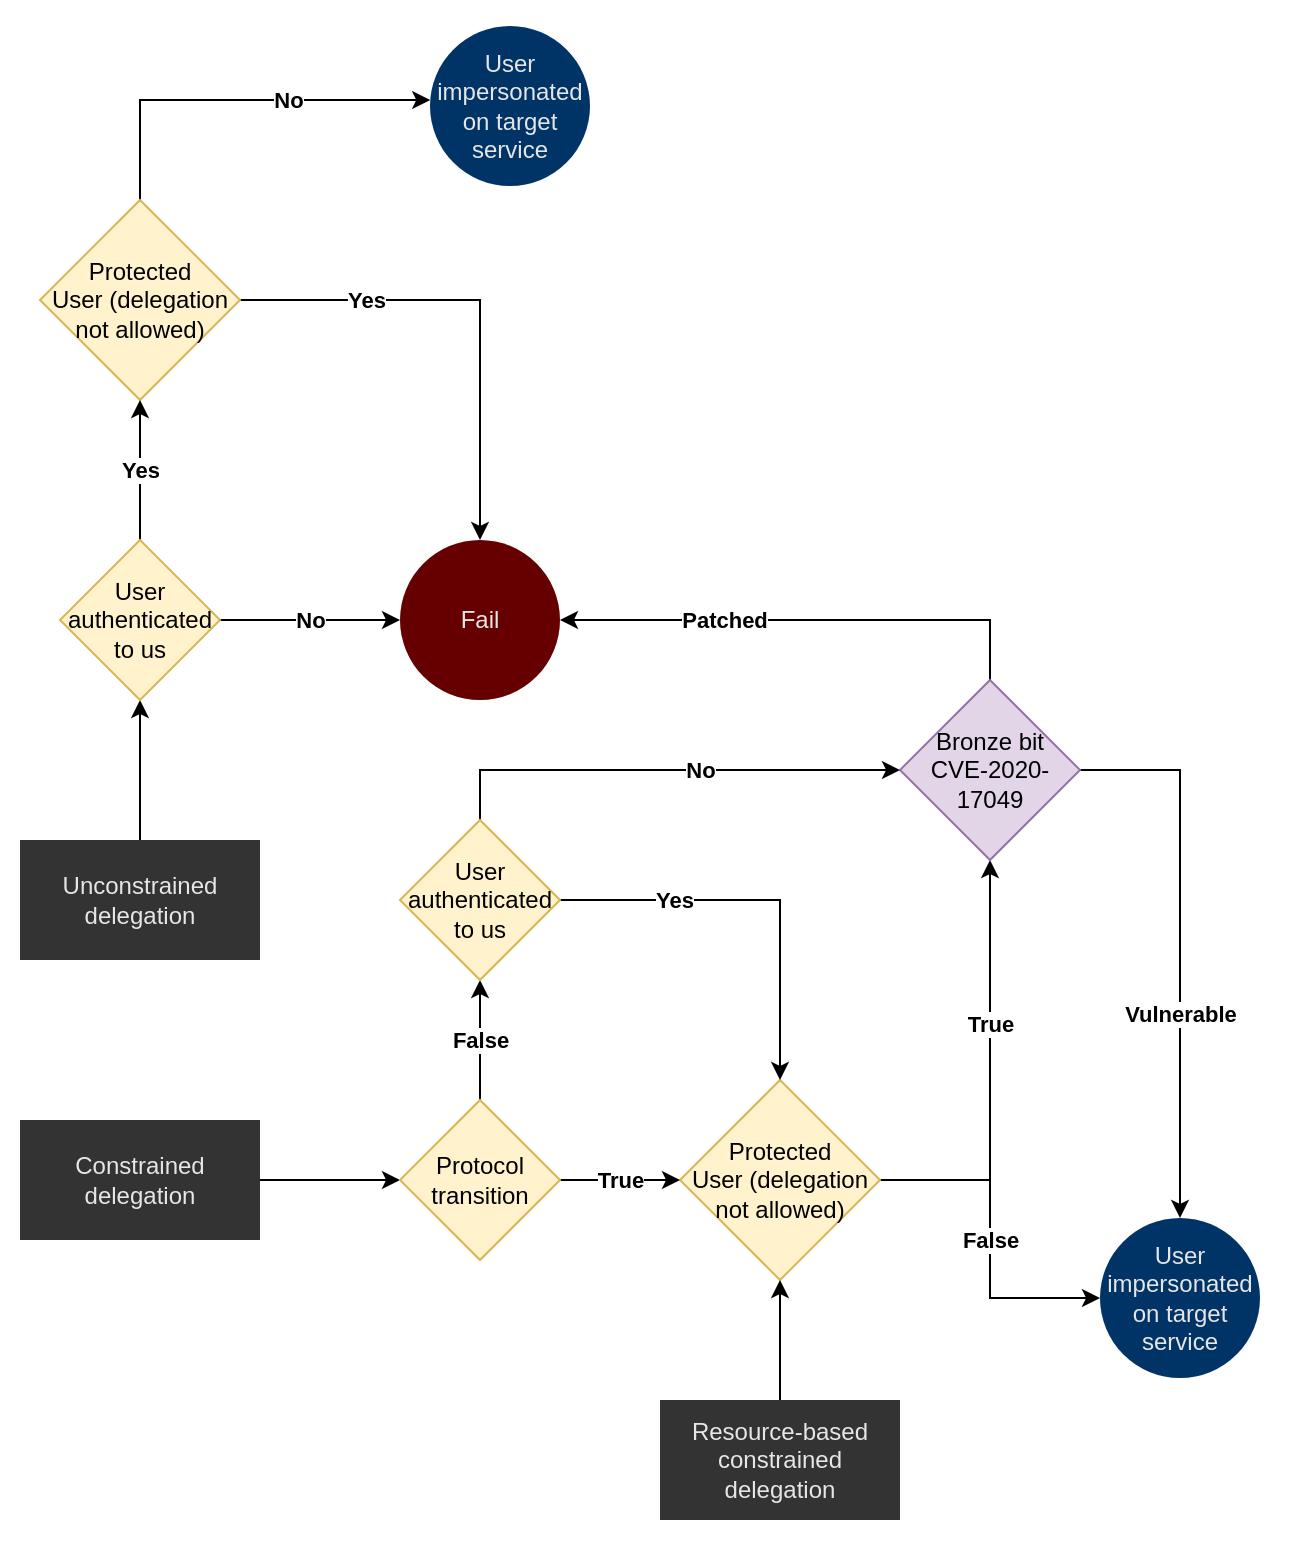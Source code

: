 <mxfile version="12.3.2" type="device" pages="1"><diagram id="QHThLQ6WT4ncTDJEsB_Q" name="Page-1"><mxGraphModel dx="649" dy="2099" grid="1" gridSize="10" guides="0" tooltips="1" connect="1" arrows="1" fold="1" page="0" pageScale="1" pageWidth="850" pageHeight="1100" math="0" shadow="0"><root><mxCell id="0"/><mxCell id="1" parent="0"/><mxCell id="sr624WsCKvVyS31pdDDI-1" value="" style="rounded=0;whiteSpace=wrap;html=1;strokeColor=none;" vertex="1" parent="1"><mxGeometry x="40" y="-190" width="644" height="778" as="geometry"/></mxCell><mxCell id="DYRgLd9VWcuehTXQiBJY-5" value="" style="edgeStyle=orthogonalEdgeStyle;rounded=0;orthogonalLoop=1;jettySize=auto;html=1;" parent="1" source="DYRgLd9VWcuehTXQiBJY-2" target="DYRgLd9VWcuehTXQiBJY-7" edge="1"><mxGeometry relative="1" as="geometry"><mxPoint x="260" y="400" as="targetPoint"/></mxGeometry></mxCell><mxCell id="DYRgLd9VWcuehTXQiBJY-2" value="Constrained delegation" style="rounded=0;whiteSpace=wrap;html=1;fontColor=#E6E6E6;strokeColor=none;fillColor=#333333;" parent="1" vertex="1"><mxGeometry x="50" y="370" width="120" height="60" as="geometry"/></mxCell><mxCell id="DYRgLd9VWcuehTXQiBJY-13" value="True" style="edgeStyle=orthogonalEdgeStyle;rounded=0;orthogonalLoop=1;jettySize=auto;html=1;fontStyle=1;entryX=0.5;entryY=1;entryDx=0;entryDy=0;exitX=1;exitY=0.5;exitDx=0;exitDy=0;" parent="1" source="DYRgLd9VWcuehTXQiBJY-6" target="DYRgLd9VWcuehTXQiBJY-12" edge="1"><mxGeometry x="0.24" relative="1" as="geometry"><mxPoint as="offset"/><Array as="points"/></mxGeometry></mxCell><mxCell id="sr624WsCKvVyS31pdDDI-4" value="False" style="edgeStyle=orthogonalEdgeStyle;rounded=0;orthogonalLoop=1;jettySize=auto;html=1;entryX=0;entryY=0.5;entryDx=0;entryDy=0;fontStyle=1" edge="1" parent="1" source="DYRgLd9VWcuehTXQiBJY-6" target="DYRgLd9VWcuehTXQiBJY-81"><mxGeometry relative="1" as="geometry"/></mxCell><mxCell id="DYRgLd9VWcuehTXQiBJY-6" value="Protected&lt;br&gt;User (delegation not allowed)" style="rhombus;whiteSpace=wrap;html=1;fillColor=#fff2cc;strokeColor=#d6b656;" parent="1" vertex="1"><mxGeometry x="380" y="350" width="100" height="100" as="geometry"/></mxCell><mxCell id="DYRgLd9VWcuehTXQiBJY-17" value="Vulnerable" style="edgeStyle=orthogonalEdgeStyle;rounded=0;orthogonalLoop=1;jettySize=auto;html=1;fontStyle=1;exitX=1;exitY=0.5;exitDx=0;exitDy=0;" parent="1" source="DYRgLd9VWcuehTXQiBJY-12" target="DYRgLd9VWcuehTXQiBJY-81" edge="1"><mxGeometry x="0.256" relative="1" as="geometry"><mxPoint x="650" y="440" as="targetPoint"/><mxPoint as="offset"/></mxGeometry></mxCell><mxCell id="DYRgLd9VWcuehTXQiBJY-70" value="Patched" style="edgeStyle=orthogonalEdgeStyle;rounded=0;orthogonalLoop=1;jettySize=auto;html=1;entryX=1;entryY=0.5;entryDx=0;entryDy=0;fontStyle=1;exitX=0.5;exitY=0;exitDx=0;exitDy=0;" parent="1" source="DYRgLd9VWcuehTXQiBJY-12" target="DYRgLd9VWcuehTXQiBJY-67" edge="1"><mxGeometry x="0.333" relative="1" as="geometry"><Array as="points"><mxPoint x="535" y="120"/></Array><mxPoint as="offset"/></mxGeometry></mxCell><mxCell id="DYRgLd9VWcuehTXQiBJY-12" value="Bronze bit&lt;br&gt;CVE-2020-17049" style="rhombus;whiteSpace=wrap;html=1;fillColor=#e1d5e7;strokeColor=#9673a6;" parent="1" vertex="1"><mxGeometry x="490" y="150" width="90" height="90" as="geometry"/></mxCell><mxCell id="DYRgLd9VWcuehTXQiBJY-9" value="False" style="edgeStyle=orthogonalEdgeStyle;rounded=0;orthogonalLoop=1;jettySize=auto;html=1;fontStyle=1" parent="1" source="DYRgLd9VWcuehTXQiBJY-7" target="DYRgLd9VWcuehTXQiBJY-21" edge="1"><mxGeometry relative="1" as="geometry"><mxPoint x="300" y="280" as="targetPoint"/></mxGeometry></mxCell><mxCell id="DYRgLd9VWcuehTXQiBJY-11" value="True" style="edgeStyle=orthogonalEdgeStyle;rounded=0;orthogonalLoop=1;jettySize=auto;html=1;fontStyle=1" parent="1" source="DYRgLd9VWcuehTXQiBJY-7" target="DYRgLd9VWcuehTXQiBJY-6" edge="1"><mxGeometry relative="1" as="geometry"><mxPoint x="420" y="400" as="targetPoint"/></mxGeometry></mxCell><mxCell id="DYRgLd9VWcuehTXQiBJY-7" value="Protocol&lt;br&gt;transition" style="rhombus;whiteSpace=wrap;html=1;fillColor=#fff2cc;strokeColor=#d6b656;" parent="1" vertex="1"><mxGeometry x="240" y="360" width="80" height="80" as="geometry"/></mxCell><mxCell id="DYRgLd9VWcuehTXQiBJY-22" value="Yes" style="edgeStyle=orthogonalEdgeStyle;rounded=0;orthogonalLoop=1;jettySize=auto;html=1;fontStyle=1" parent="1" source="DYRgLd9VWcuehTXQiBJY-21" target="DYRgLd9VWcuehTXQiBJY-6" edge="1"><mxGeometry x="-0.429" relative="1" as="geometry"><mxPoint as="offset"/></mxGeometry></mxCell><mxCell id="DYRgLd9VWcuehTXQiBJY-68" value="No" style="edgeStyle=orthogonalEdgeStyle;rounded=0;orthogonalLoop=1;jettySize=auto;html=1;fontStyle=1;entryX=0;entryY=0.5;entryDx=0;entryDy=0;" parent="1" source="DYRgLd9VWcuehTXQiBJY-21" target="DYRgLd9VWcuehTXQiBJY-12" edge="1"><mxGeometry x="0.149" relative="1" as="geometry"><Array as="points"><mxPoint x="280" y="195"/></Array><mxPoint as="offset"/></mxGeometry></mxCell><mxCell id="DYRgLd9VWcuehTXQiBJY-21" value="User authenticated&lt;br&gt;to us" style="rhombus;whiteSpace=wrap;html=1;fillColor=#fff2cc;strokeColor=#d6b656;" parent="1" vertex="1"><mxGeometry x="240" y="220" width="80" height="80" as="geometry"/></mxCell><mxCell id="DYRgLd9VWcuehTXQiBJY-73" style="edgeStyle=orthogonalEdgeStyle;rounded=0;orthogonalLoop=1;jettySize=auto;html=1;" parent="1" source="DYRgLd9VWcuehTXQiBJY-45" target="DYRgLd9VWcuehTXQiBJY-72" edge="1"><mxGeometry relative="1" as="geometry"/></mxCell><mxCell id="DYRgLd9VWcuehTXQiBJY-45" value="Unconstrained delegation" style="rounded=0;whiteSpace=wrap;html=1;fontColor=#E6E6E6;strokeColor=none;fillColor=#333333;" parent="1" vertex="1"><mxGeometry x="50" y="230" width="120" height="60" as="geometry"/></mxCell><mxCell id="DYRgLd9VWcuehTXQiBJY-66" style="edgeStyle=orthogonalEdgeStyle;rounded=0;orthogonalLoop=1;jettySize=auto;html=1;" parent="1" source="DYRgLd9VWcuehTXQiBJY-65" target="DYRgLd9VWcuehTXQiBJY-6" edge="1"><mxGeometry relative="1" as="geometry"/></mxCell><mxCell id="DYRgLd9VWcuehTXQiBJY-65" value="Resource-based&lt;br&gt;constrained delegation" style="rounded=0;whiteSpace=wrap;html=1;fontColor=#E6E6E6;strokeColor=none;fillColor=#333333;" parent="1" vertex="1"><mxGeometry x="370" y="510" width="120" height="60" as="geometry"/></mxCell><mxCell id="DYRgLd9VWcuehTXQiBJY-67" value="Fail" style="ellipse;whiteSpace=wrap;html=1;aspect=fixed;strokeColor=none;fillColor=#660000;fontColor=#E6E6E6;" parent="1" vertex="1"><mxGeometry x="240" y="80" width="80" height="80" as="geometry"/></mxCell><mxCell id="DYRgLd9VWcuehTXQiBJY-76" value="Yes" style="edgeStyle=orthogonalEdgeStyle;rounded=0;orthogonalLoop=1;jettySize=auto;html=1;fontStyle=1" parent="1" source="DYRgLd9VWcuehTXQiBJY-71" target="DYRgLd9VWcuehTXQiBJY-67" edge="1"><mxGeometry x="-0.481" relative="1" as="geometry"><mxPoint as="offset"/></mxGeometry></mxCell><mxCell id="DYRgLd9VWcuehTXQiBJY-78" value="No" style="edgeStyle=orthogonalEdgeStyle;rounded=0;orthogonalLoop=1;jettySize=auto;html=1;fontStyle=1" parent="1" source="DYRgLd9VWcuehTXQiBJY-71" target="DYRgLd9VWcuehTXQiBJY-80" edge="1"><mxGeometry x="0.268" relative="1" as="geometry"><mxPoint x="240" y="-140" as="targetPoint"/><Array as="points"><mxPoint x="110" y="-140"/></Array><mxPoint as="offset"/></mxGeometry></mxCell><mxCell id="DYRgLd9VWcuehTXQiBJY-71" value="Protected&lt;br&gt;User (delegation not allowed)" style="rhombus;whiteSpace=wrap;html=1;fillColor=#fff2cc;strokeColor=#d6b656;" parent="1" vertex="1"><mxGeometry x="60" y="-90" width="100" height="100" as="geometry"/></mxCell><mxCell id="DYRgLd9VWcuehTXQiBJY-74" value="Yes" style="edgeStyle=orthogonalEdgeStyle;rounded=0;orthogonalLoop=1;jettySize=auto;html=1;fontStyle=1" parent="1" source="DYRgLd9VWcuehTXQiBJY-72" target="DYRgLd9VWcuehTXQiBJY-71" edge="1"><mxGeometry relative="1" as="geometry"/></mxCell><mxCell id="DYRgLd9VWcuehTXQiBJY-75" value="No" style="edgeStyle=orthogonalEdgeStyle;rounded=0;orthogonalLoop=1;jettySize=auto;html=1;fontStyle=1" parent="1" source="DYRgLd9VWcuehTXQiBJY-72" target="DYRgLd9VWcuehTXQiBJY-67" edge="1"><mxGeometry relative="1" as="geometry"/></mxCell><mxCell id="DYRgLd9VWcuehTXQiBJY-72" value="User authenticated&lt;br&gt;to us" style="rhombus;whiteSpace=wrap;html=1;fillColor=#fff2cc;strokeColor=#d6b656;" parent="1" vertex="1"><mxGeometry x="70" y="80" width="80" height="80" as="geometry"/></mxCell><mxCell id="DYRgLd9VWcuehTXQiBJY-80" value="User impersonated on target service" style="ellipse;whiteSpace=wrap;html=1;aspect=fixed;fillColor=#003366;fontColor=#E6E6E6;strokeColor=none;" parent="1" vertex="1"><mxGeometry x="255" y="-177" width="80" height="80" as="geometry"/></mxCell><mxCell id="DYRgLd9VWcuehTXQiBJY-81" value="User impersonated on target service" style="ellipse;whiteSpace=wrap;html=1;aspect=fixed;fillColor=#003366;fontColor=#E6E6E6;strokeColor=none;" parent="1" vertex="1"><mxGeometry x="590" y="419" width="80" height="80" as="geometry"/></mxCell></root></mxGraphModel></diagram></mxfile>